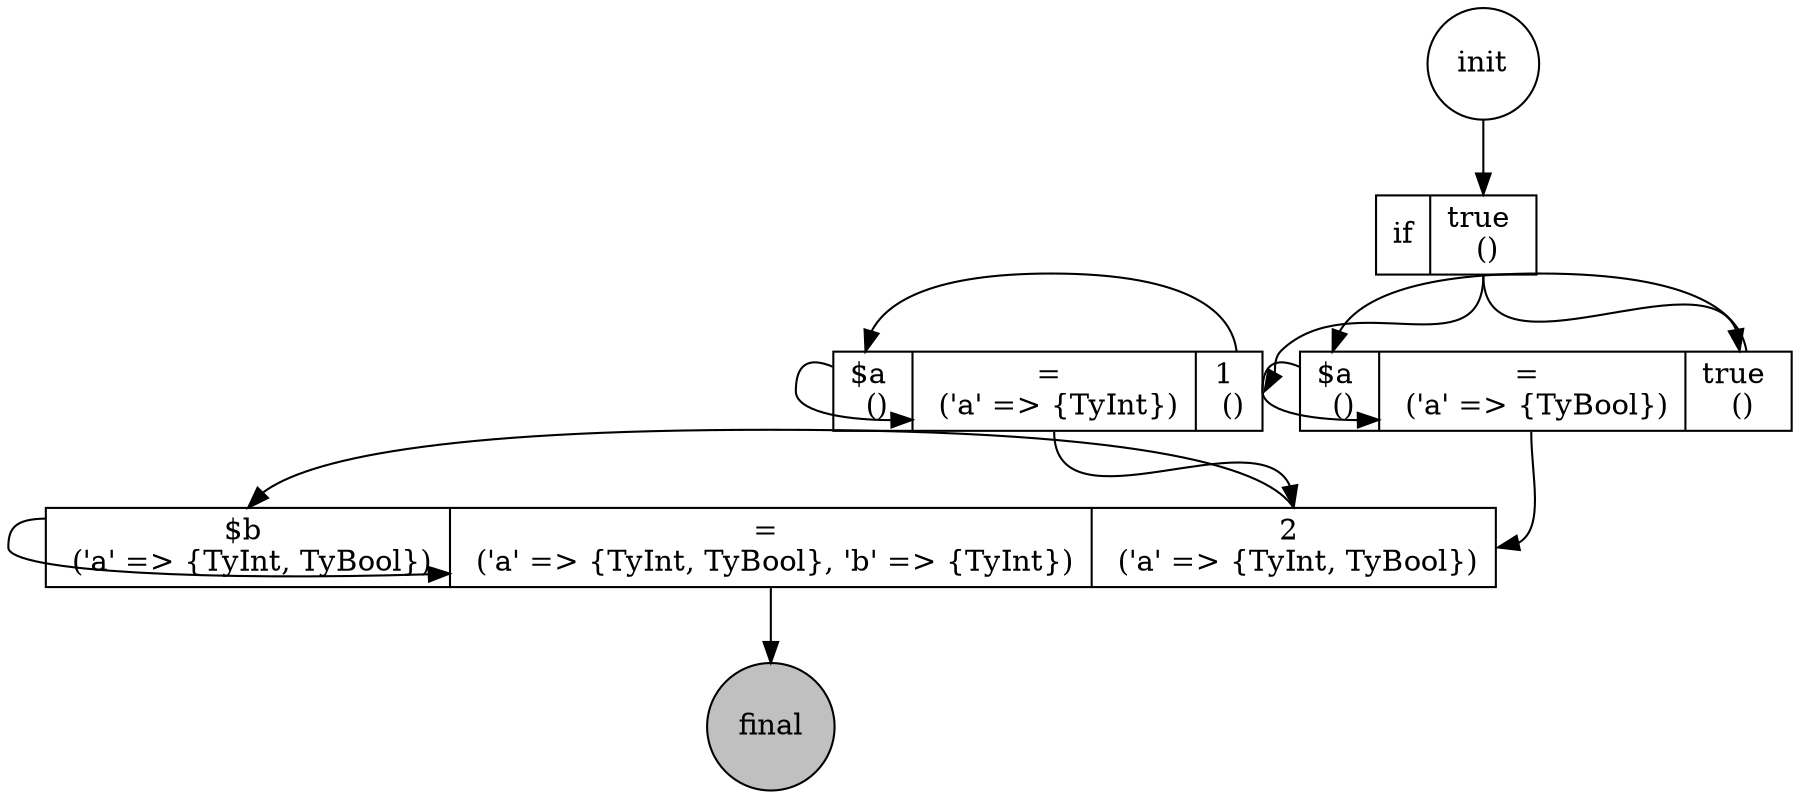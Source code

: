 digraph structs {
    node [shape=record];
    node1 [label="init", shape=circle]
    node2 [label="final", shape=circle, style=filled, fillcolor=gray]
    struct1 [label="<f0> if |<f1> true \n ()"];
    struct2 [label="<f0> $a \n () |<f1> = \n ('a' \=\> \{TyInt\}) |<f2> 1 \n ()"];
    struct3 [label="<f0> $a \n () |<f1> = \n ('a' \=\> \{TyBool\}) |<f2> true \n ()"];
    struct4 [label="<f0> $b \n ('a' \=\> \{TyInt, TyBool\}) |<f1> = \n ('a' \=\> \{TyInt, TyBool\}, 'b' \=\> \{TyInt\}) |<f2> 2 \n ('a' \=\> \{TyInt, TyBool\}) "];

    node1 -> struct1:f1;
    struct1:f1 -> struct2:f2;
    struct2:f2 -> struct2:f0;
    struct2:f0 -> struct2:f1;

    struct1:f1 -> struct3:f2;
    struct3:f2 -> struct3:f0;
    struct3:f0 -> struct3:f1;
    
    struct2:f1 -> struct4:f2;    
    struct3:f1 -> struct4:f2;    

    struct4:f2 -> struct4:f0;
    struct4:f0 -> struct4:f1;
    struct4:f1 -> node2;
}